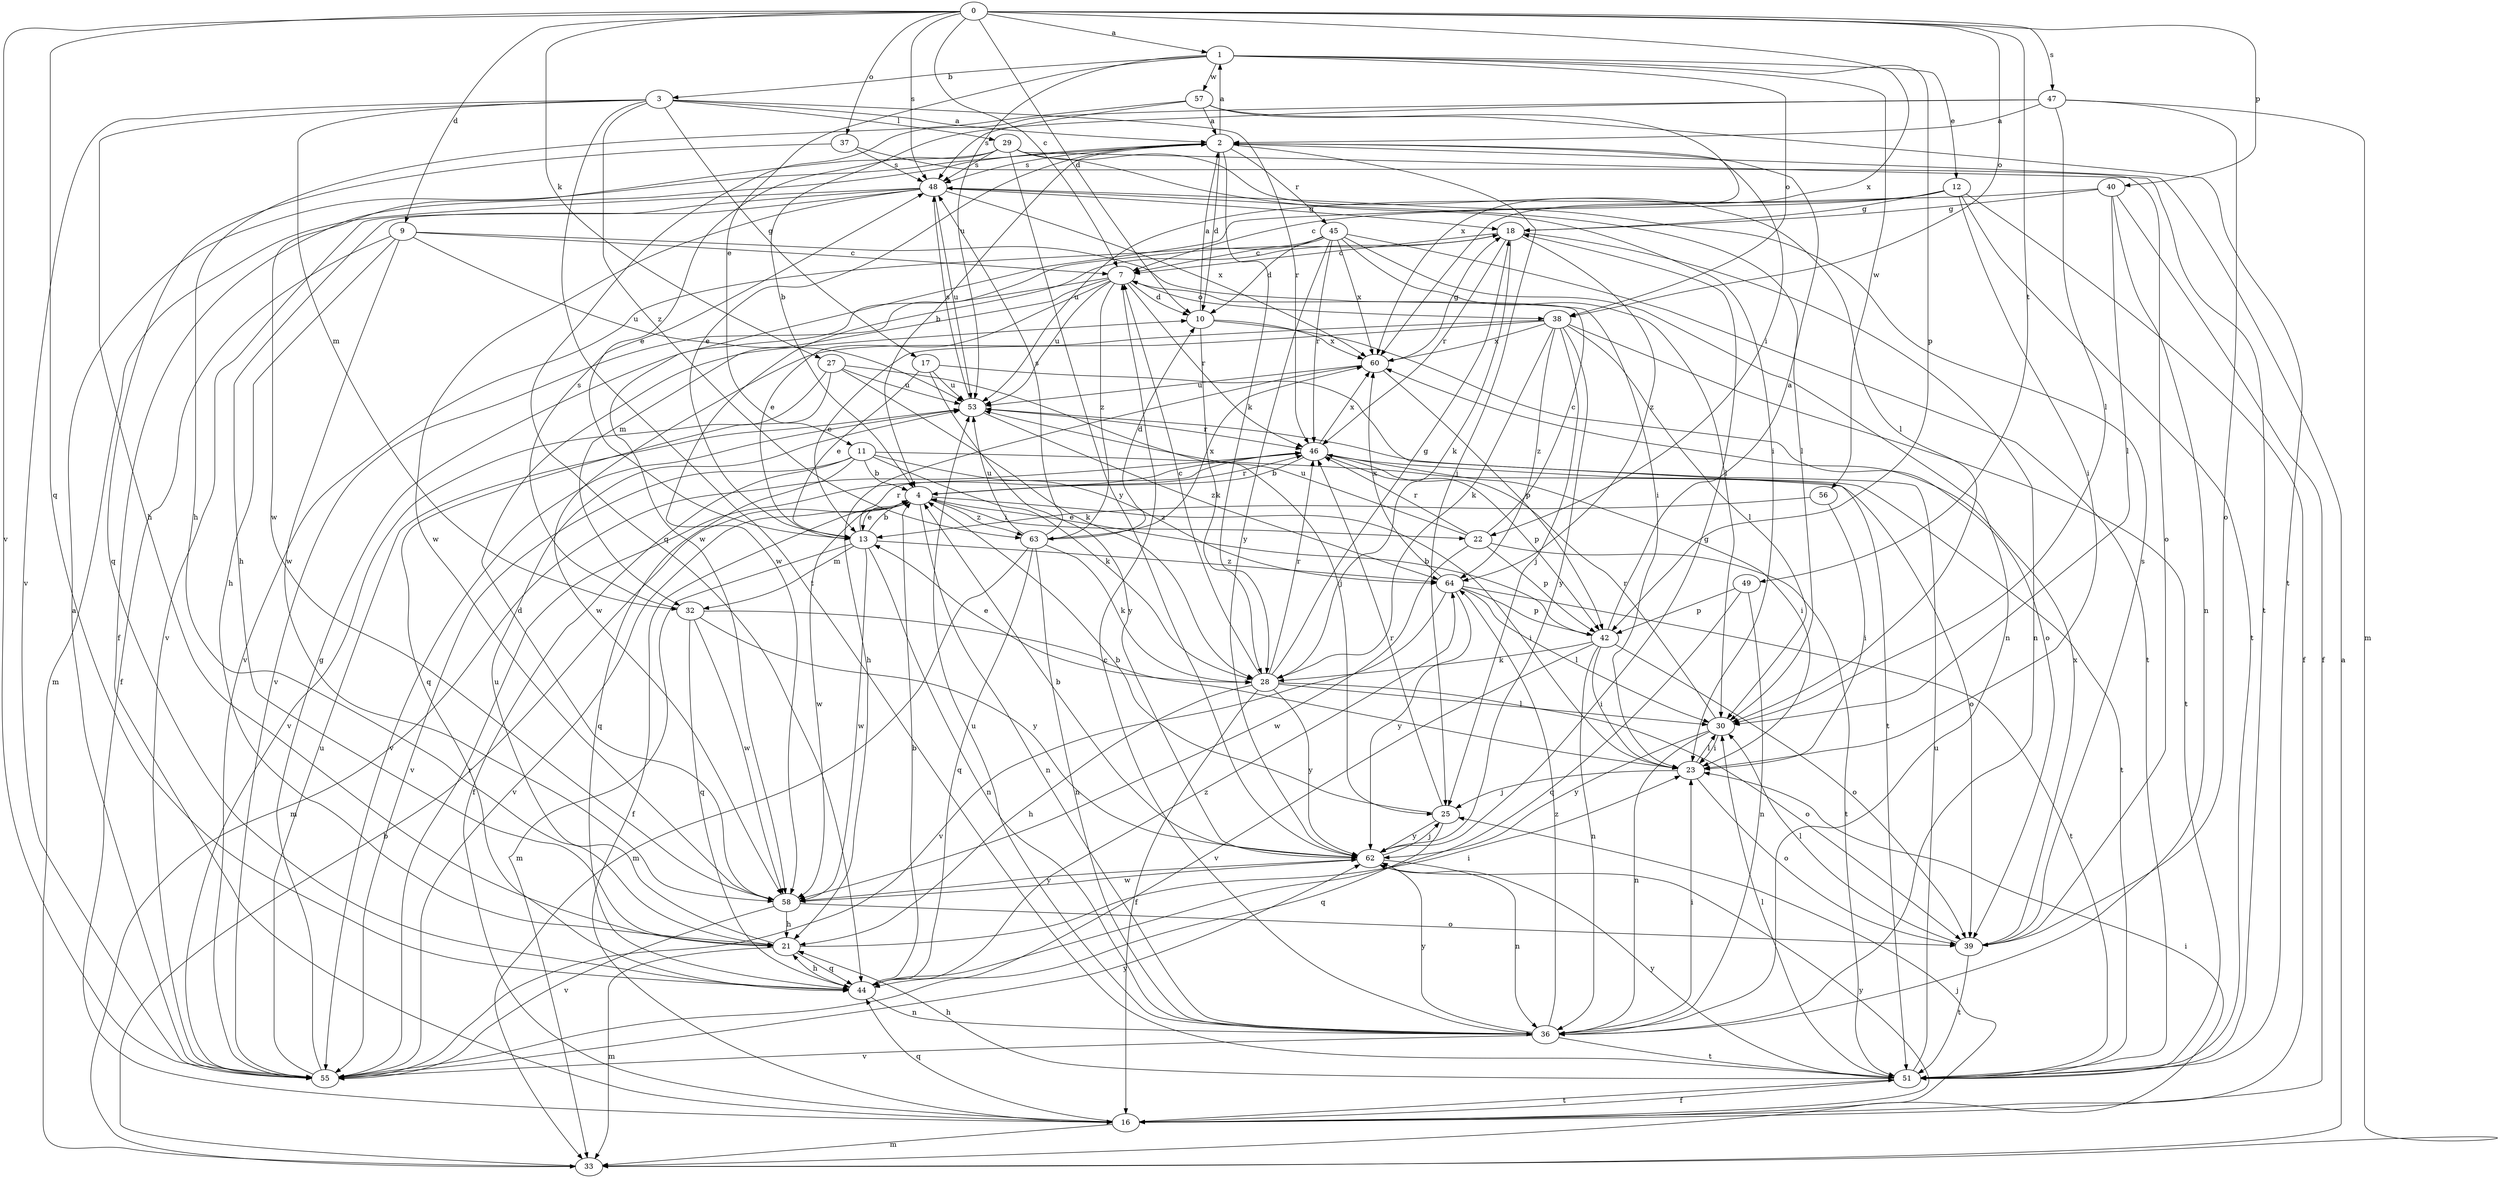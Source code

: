 strict digraph  {
0;
1;
2;
3;
4;
7;
9;
10;
11;
12;
13;
16;
17;
18;
21;
22;
23;
25;
27;
28;
29;
30;
32;
33;
36;
37;
38;
39;
40;
42;
44;
45;
46;
47;
48;
49;
51;
53;
55;
56;
57;
58;
60;
62;
63;
64;
0 -> 1  [label=a];
0 -> 7  [label=c];
0 -> 9  [label=d];
0 -> 10  [label=d];
0 -> 27  [label=k];
0 -> 37  [label=o];
0 -> 38  [label=o];
0 -> 40  [label=p];
0 -> 44  [label=q];
0 -> 47  [label=s];
0 -> 48  [label=s];
0 -> 49  [label=t];
0 -> 55  [label=v];
0 -> 60  [label=x];
1 -> 3  [label=b];
1 -> 11  [label=e];
1 -> 12  [label=e];
1 -> 38  [label=o];
1 -> 42  [label=p];
1 -> 53  [label=u];
1 -> 56  [label=w];
1 -> 57  [label=w];
2 -> 1  [label=a];
2 -> 4  [label=b];
2 -> 10  [label=d];
2 -> 13  [label=e];
2 -> 16  [label=f];
2 -> 22  [label=i];
2 -> 25  [label=j];
2 -> 28  [label=k];
2 -> 45  [label=r];
2 -> 48  [label=s];
3 -> 2  [label=a];
3 -> 17  [label=g];
3 -> 21  [label=h];
3 -> 29  [label=l];
3 -> 32  [label=m];
3 -> 46  [label=r];
3 -> 51  [label=t];
3 -> 55  [label=v];
3 -> 63  [label=z];
4 -> 13  [label=e];
4 -> 16  [label=f];
4 -> 22  [label=i];
4 -> 23  [label=i];
4 -> 36  [label=n];
4 -> 46  [label=r];
4 -> 55  [label=v];
4 -> 58  [label=w];
4 -> 63  [label=z];
7 -> 10  [label=d];
7 -> 13  [label=e];
7 -> 32  [label=m];
7 -> 38  [label=o];
7 -> 46  [label=r];
7 -> 53  [label=u];
7 -> 55  [label=v];
7 -> 63  [label=z];
9 -> 7  [label=c];
9 -> 16  [label=f];
9 -> 21  [label=h];
9 -> 23  [label=i];
9 -> 53  [label=u];
9 -> 58  [label=w];
10 -> 2  [label=a];
10 -> 28  [label=k];
10 -> 39  [label=o];
10 -> 60  [label=x];
11 -> 4  [label=b];
11 -> 16  [label=f];
11 -> 28  [label=k];
11 -> 39  [label=o];
11 -> 44  [label=q];
11 -> 55  [label=v];
11 -> 64  [label=z];
12 -> 7  [label=c];
12 -> 16  [label=f];
12 -> 18  [label=g];
12 -> 23  [label=i];
12 -> 51  [label=t];
12 -> 53  [label=u];
13 -> 4  [label=b];
13 -> 32  [label=m];
13 -> 33  [label=m];
13 -> 36  [label=n];
13 -> 46  [label=r];
13 -> 58  [label=w];
13 -> 64  [label=z];
16 -> 23  [label=i];
16 -> 33  [label=m];
16 -> 44  [label=q];
16 -> 51  [label=t];
16 -> 62  [label=y];
17 -> 13  [label=e];
17 -> 51  [label=t];
17 -> 53  [label=u];
17 -> 62  [label=y];
18 -> 7  [label=c];
18 -> 28  [label=k];
18 -> 36  [label=n];
18 -> 46  [label=r];
18 -> 58  [label=w];
18 -> 64  [label=z];
21 -> 23  [label=i];
21 -> 33  [label=m];
21 -> 44  [label=q];
21 -> 53  [label=u];
22 -> 7  [label=c];
22 -> 42  [label=p];
22 -> 46  [label=r];
22 -> 51  [label=t];
22 -> 53  [label=u];
22 -> 58  [label=w];
23 -> 25  [label=j];
23 -> 30  [label=l];
23 -> 39  [label=o];
25 -> 4  [label=b];
25 -> 44  [label=q];
25 -> 46  [label=r];
25 -> 62  [label=y];
27 -> 25  [label=j];
27 -> 28  [label=k];
27 -> 44  [label=q];
27 -> 53  [label=u];
27 -> 55  [label=v];
28 -> 7  [label=c];
28 -> 13  [label=e];
28 -> 16  [label=f];
28 -> 18  [label=g];
28 -> 21  [label=h];
28 -> 30  [label=l];
28 -> 39  [label=o];
28 -> 46  [label=r];
28 -> 62  [label=y];
29 -> 13  [label=e];
29 -> 23  [label=i];
29 -> 30  [label=l];
29 -> 48  [label=s];
29 -> 51  [label=t];
29 -> 58  [label=w];
29 -> 62  [label=y];
30 -> 23  [label=i];
30 -> 36  [label=n];
30 -> 46  [label=r];
30 -> 62  [label=y];
32 -> 23  [label=i];
32 -> 44  [label=q];
32 -> 48  [label=s];
32 -> 58  [label=w];
32 -> 62  [label=y];
33 -> 2  [label=a];
33 -> 4  [label=b];
33 -> 25  [label=j];
36 -> 7  [label=c];
36 -> 23  [label=i];
36 -> 51  [label=t];
36 -> 53  [label=u];
36 -> 55  [label=v];
36 -> 62  [label=y];
36 -> 64  [label=z];
37 -> 39  [label=o];
37 -> 44  [label=q];
37 -> 48  [label=s];
38 -> 13  [label=e];
38 -> 25  [label=j];
38 -> 28  [label=k];
38 -> 30  [label=l];
38 -> 51  [label=t];
38 -> 58  [label=w];
38 -> 60  [label=x];
38 -> 62  [label=y];
38 -> 64  [label=z];
39 -> 30  [label=l];
39 -> 48  [label=s];
39 -> 51  [label=t];
39 -> 60  [label=x];
40 -> 16  [label=f];
40 -> 18  [label=g];
40 -> 30  [label=l];
40 -> 36  [label=n];
40 -> 58  [label=w];
42 -> 2  [label=a];
42 -> 4  [label=b];
42 -> 23  [label=i];
42 -> 28  [label=k];
42 -> 36  [label=n];
42 -> 39  [label=o];
42 -> 55  [label=v];
44 -> 4  [label=b];
44 -> 21  [label=h];
44 -> 36  [label=n];
44 -> 64  [label=z];
45 -> 7  [label=c];
45 -> 10  [label=d];
45 -> 30  [label=l];
45 -> 36  [label=n];
45 -> 46  [label=r];
45 -> 51  [label=t];
45 -> 55  [label=v];
45 -> 60  [label=x];
45 -> 62  [label=y];
46 -> 4  [label=b];
46 -> 23  [label=i];
46 -> 33  [label=m];
46 -> 42  [label=p];
46 -> 51  [label=t];
46 -> 60  [label=x];
47 -> 2  [label=a];
47 -> 4  [label=b];
47 -> 30  [label=l];
47 -> 33  [label=m];
47 -> 39  [label=o];
47 -> 44  [label=q];
48 -> 18  [label=g];
48 -> 21  [label=h];
48 -> 30  [label=l];
48 -> 33  [label=m];
48 -> 53  [label=u];
48 -> 55  [label=v];
48 -> 58  [label=w];
48 -> 60  [label=x];
49 -> 36  [label=n];
49 -> 42  [label=p];
49 -> 44  [label=q];
51 -> 16  [label=f];
51 -> 21  [label=h];
51 -> 30  [label=l];
51 -> 53  [label=u];
51 -> 62  [label=y];
53 -> 46  [label=r];
53 -> 48  [label=s];
53 -> 55  [label=v];
53 -> 64  [label=z];
55 -> 2  [label=a];
55 -> 18  [label=g];
55 -> 46  [label=r];
55 -> 53  [label=u];
55 -> 62  [label=y];
56 -> 13  [label=e];
56 -> 23  [label=i];
57 -> 2  [label=a];
57 -> 21  [label=h];
57 -> 48  [label=s];
57 -> 51  [label=t];
57 -> 60  [label=x];
58 -> 10  [label=d];
58 -> 21  [label=h];
58 -> 39  [label=o];
58 -> 55  [label=v];
58 -> 62  [label=y];
60 -> 18  [label=g];
60 -> 21  [label=h];
60 -> 42  [label=p];
60 -> 53  [label=u];
62 -> 4  [label=b];
62 -> 18  [label=g];
62 -> 25  [label=j];
62 -> 36  [label=n];
62 -> 58  [label=w];
63 -> 10  [label=d];
63 -> 28  [label=k];
63 -> 33  [label=m];
63 -> 36  [label=n];
63 -> 44  [label=q];
63 -> 48  [label=s];
63 -> 53  [label=u];
63 -> 60  [label=x];
64 -> 30  [label=l];
64 -> 42  [label=p];
64 -> 51  [label=t];
64 -> 55  [label=v];
64 -> 60  [label=x];
64 -> 62  [label=y];
}
